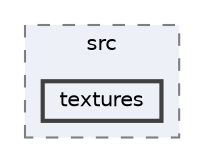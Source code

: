 digraph "/home/ssergiu/projects/cub3d/external/MLX42/build/CMakeFiles/mlx42.dir/src/textures"
{
 // INTERACTIVE_SVG=YES
 // LATEX_PDF_SIZE
  bgcolor="transparent";
  edge [fontname=Helvetica,fontsize=10,labelfontname=Helvetica,labelfontsize=10];
  node [fontname=Helvetica,fontsize=10,shape=box,height=0.2,width=0.4];
  compound=true
  subgraph clusterdir_873d74ec0fff81ee84ce1808ece11885 {
    graph [ bgcolor="#edf0f7", pencolor="grey50", label="src", fontname=Helvetica,fontsize=10 style="filled,dashed", URL="dir_873d74ec0fff81ee84ce1808ece11885.html",tooltip=""]
  dir_f771332d40e8bbf29ea8a05d9552442d [label="textures", fillcolor="#edf0f7", color="grey25", style="filled,bold", URL="dir_f771332d40e8bbf29ea8a05d9552442d.html",tooltip=""];
  }
}
